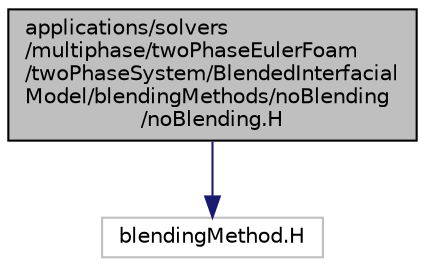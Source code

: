 digraph "applications/solvers/multiphase/twoPhaseEulerFoam/twoPhaseSystem/BlendedInterfacialModel/blendingMethods/noBlending/noBlending.H"
{
  bgcolor="transparent";
  edge [fontname="Helvetica",fontsize="10",labelfontname="Helvetica",labelfontsize="10"];
  node [fontname="Helvetica",fontsize="10",shape=record];
  Node0 [label="applications/solvers\l/multiphase/twoPhaseEulerFoam\l/twoPhaseSystem/BlendedInterfacial\lModel/blendingMethods/noBlending\l/noBlending.H",height=0.2,width=0.4,color="black", fillcolor="grey75", style="filled", fontcolor="black"];
  Node0 -> Node1 [color="midnightblue",fontsize="10",style="solid",fontname="Helvetica"];
  Node1 [label="blendingMethod.H",height=0.2,width=0.4,color="grey75"];
}
